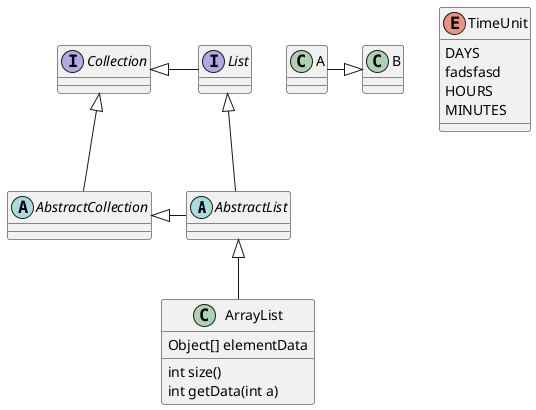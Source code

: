 @startuml
'https://plantuml.com/class-diagram

abstract class AbstractList
abstract AbstractCollection
interface List
interface Collection

List <|-- AbstractList
Collection <|-- AbstractCollection

Collection <|- List
AbstractCollection <|- AbstractList
AbstractList <|-- ArrayList




class ArrayList {
Object[] elementData
int size()
int getData(int a)

}

enum TimeUnit {
DAYS
fadsfasd
HOURS
MINUTES
}


class A
class B
A -|> B
@enduml